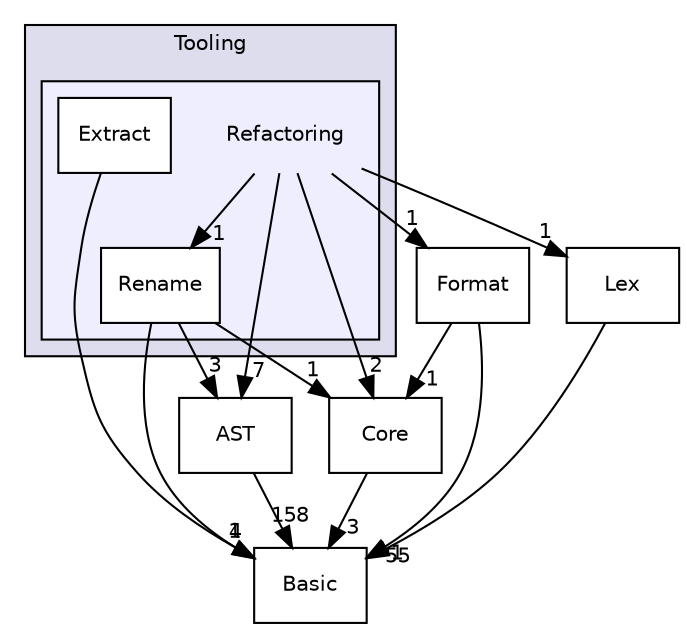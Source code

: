 digraph "include/clang/Tooling/Refactoring" {
  bgcolor=transparent;
  compound=true
  node [ fontsize="10", fontname="Helvetica"];
  edge [ labelfontsize="10", labelfontname="Helvetica"];
  subgraph clusterdir_e1ce9e33a6714cd40d140bf8ba3da7d2 {
    graph [ bgcolor="#ddddee", pencolor="black", label="Tooling" fontname="Helvetica", fontsize="10", URL="dir_e1ce9e33a6714cd40d140bf8ba3da7d2.html"]
  subgraph clusterdir_43b4ec3567f48cc4de5ff046c1905a70 {
    graph [ bgcolor="#eeeeff", pencolor="black", label="" URL="dir_43b4ec3567f48cc4de5ff046c1905a70.html"];
    dir_43b4ec3567f48cc4de5ff046c1905a70 [shape=plaintext label="Refactoring"];
    dir_8da7b09893fb7ec7b126deb3d5ee034f [shape=box label="Extract" color="black" fillcolor="white" style="filled" URL="dir_8da7b09893fb7ec7b126deb3d5ee034f.html"];
    dir_9b8c8310125a39341786d79ba00879dd [shape=box label="Rename" color="black" fillcolor="white" style="filled" URL="dir_9b8c8310125a39341786d79ba00879dd.html"];
  }
  }
  dir_b0e2d434765b76b8cb1b4b937de450e0 [shape=box label="Core" URL="dir_b0e2d434765b76b8cb1b4b937de450e0.html"];
  dir_b7f1fb8e22c16abc1bb9b644ee717a58 [shape=box label="AST" URL="dir_b7f1fb8e22c16abc1bb9b644ee717a58.html"];
  dir_a004adf44f176e430fc6c2b869b0fb57 [shape=box label="Basic" URL="dir_a004adf44f176e430fc6c2b869b0fb57.html"];
  dir_c28932dc7a3db82aa6453746989e4d2d [shape=box label="Format" URL="dir_c28932dc7a3db82aa6453746989e4d2d.html"];
  dir_75e2a3c204180452df3eef4502f5497d [shape=box label="Lex" URL="dir_75e2a3c204180452df3eef4502f5497d.html"];
  dir_43b4ec3567f48cc4de5ff046c1905a70->dir_b0e2d434765b76b8cb1b4b937de450e0 [headlabel="2", labeldistance=1.5 headhref="dir_000092_000074.html"];
  dir_43b4ec3567f48cc4de5ff046c1905a70->dir_9b8c8310125a39341786d79ba00879dd [headlabel="1", labeldistance=1.5 headhref="dir_000092_000102.html"];
  dir_43b4ec3567f48cc4de5ff046c1905a70->dir_b7f1fb8e22c16abc1bb9b644ee717a58 [headlabel="7", labeldistance=1.5 headhref="dir_000092_000013.html"];
  dir_43b4ec3567f48cc4de5ff046c1905a70->dir_c28932dc7a3db82aa6453746989e4d2d [headlabel="1", labeldistance=1.5 headhref="dir_000092_000085.html"];
  dir_43b4ec3567f48cc4de5ff046c1905a70->dir_75e2a3c204180452df3eef4502f5497d [headlabel="1", labeldistance=1.5 headhref="dir_000092_000090.html"];
  dir_b0e2d434765b76b8cb1b4b937de450e0->dir_a004adf44f176e430fc6c2b869b0fb57 [headlabel="3", labeldistance=1.5 headhref="dir_000074_000014.html"];
  dir_9b8c8310125a39341786d79ba00879dd->dir_b0e2d434765b76b8cb1b4b937de450e0 [headlabel="1", labeldistance=1.5 headhref="dir_000102_000074.html"];
  dir_9b8c8310125a39341786d79ba00879dd->dir_b7f1fb8e22c16abc1bb9b644ee717a58 [headlabel="3", labeldistance=1.5 headhref="dir_000102_000013.html"];
  dir_9b8c8310125a39341786d79ba00879dd->dir_a004adf44f176e430fc6c2b869b0fb57 [headlabel="4", labeldistance=1.5 headhref="dir_000102_000014.html"];
  dir_b7f1fb8e22c16abc1bb9b644ee717a58->dir_a004adf44f176e430fc6c2b869b0fb57 [headlabel="158", labeldistance=1.5 headhref="dir_000013_000014.html"];
  dir_c28932dc7a3db82aa6453746989e4d2d->dir_b0e2d434765b76b8cb1b4b937de450e0 [headlabel="1", labeldistance=1.5 headhref="dir_000085_000074.html"];
  dir_c28932dc7a3db82aa6453746989e4d2d->dir_a004adf44f176e430fc6c2b869b0fb57 [headlabel="1", labeldistance=1.5 headhref="dir_000085_000014.html"];
  dir_8da7b09893fb7ec7b126deb3d5ee034f->dir_a004adf44f176e430fc6c2b869b0fb57 [headlabel="1", labeldistance=1.5 headhref="dir_000101_000014.html"];
  dir_75e2a3c204180452df3eef4502f5497d->dir_a004adf44f176e430fc6c2b869b0fb57 [headlabel="55", labeldistance=1.5 headhref="dir_000090_000014.html"];
}
